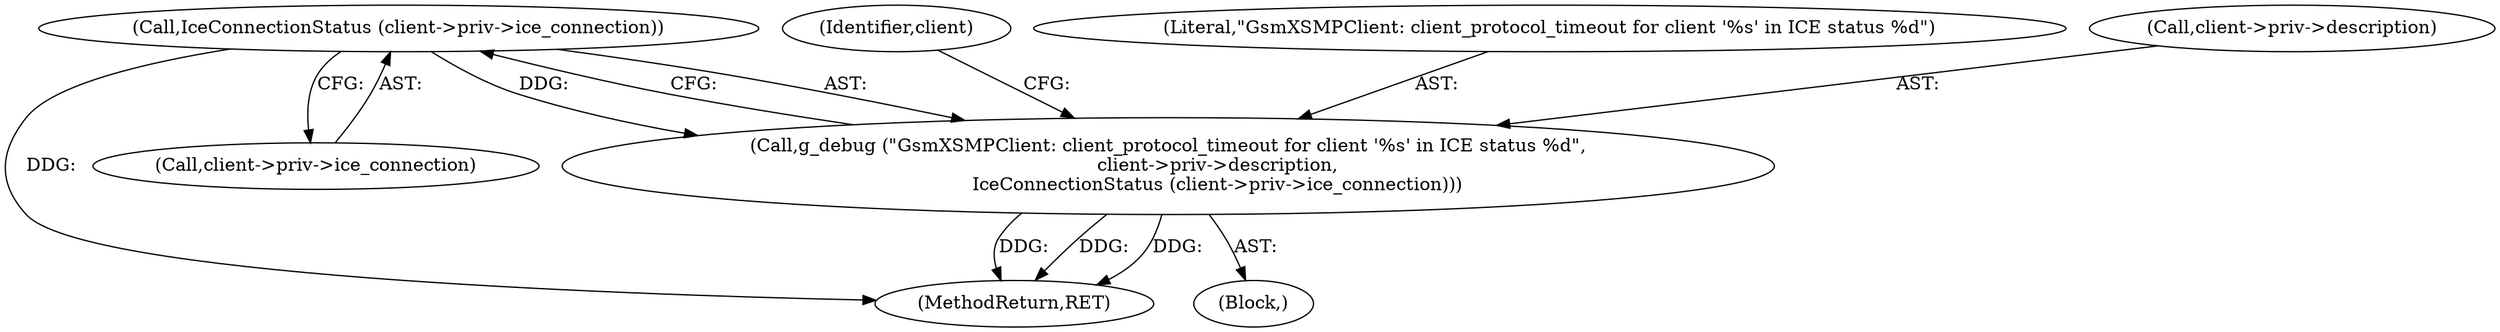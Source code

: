 digraph "1_gnome-session_b0dc999e0b45355314616321dbb6cb71e729fc9d@pointer" {
"1000110" [label="(Call,IceConnectionStatus (client->priv->ice_connection))"];
"1000103" [label="(Call,g_debug (\"GsmXSMPClient: client_protocol_timeout for client '%s' in ICE status %d\",\n                 client->priv->description,\n                 IceConnectionStatus (client->priv->ice_connection)))"];
"1000110" [label="(Call,IceConnectionStatus (client->priv->ice_connection))"];
"1000111" [label="(Call,client->priv->ice_connection)"];
"1000103" [label="(Call,g_debug (\"GsmXSMPClient: client_protocol_timeout for client '%s' in ICE status %d\",\n                 client->priv->description,\n                 IceConnectionStatus (client->priv->ice_connection)))"];
"1000125" [label="(MethodReturn,RET)"];
"1000102" [label="(Block,)"];
"1000118" [label="(Identifier,client)"];
"1000104" [label="(Literal,\"GsmXSMPClient: client_protocol_timeout for client '%s' in ICE status %d\")"];
"1000105" [label="(Call,client->priv->description)"];
"1000110" -> "1000103"  [label="AST: "];
"1000110" -> "1000111"  [label="CFG: "];
"1000111" -> "1000110"  [label="AST: "];
"1000103" -> "1000110"  [label="CFG: "];
"1000110" -> "1000125"  [label="DDG: "];
"1000110" -> "1000103"  [label="DDG: "];
"1000103" -> "1000102"  [label="AST: "];
"1000104" -> "1000103"  [label="AST: "];
"1000105" -> "1000103"  [label="AST: "];
"1000118" -> "1000103"  [label="CFG: "];
"1000103" -> "1000125"  [label="DDG: "];
"1000103" -> "1000125"  [label="DDG: "];
"1000103" -> "1000125"  [label="DDG: "];
}
